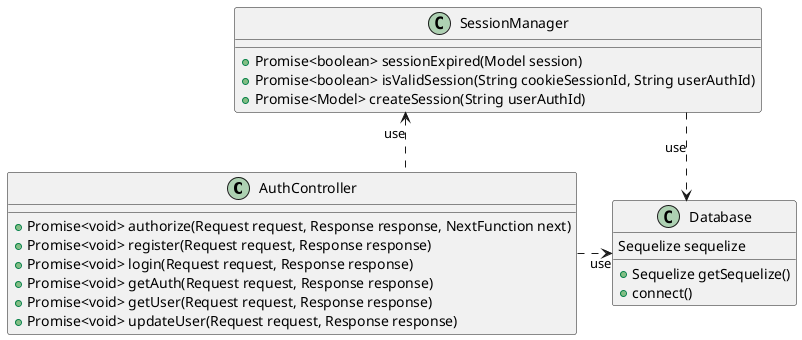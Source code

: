 @startuml Authorization Control Class Diagram
skinparam linetype ortho

class AuthController {
    + Promise<void> authorize(Request request, Response response, NextFunction next)
    + Promise<void> register(Request request, Response response)
    + Promise<void> login(Request request, Response response)
    + Promise<void> getAuth(Request request, Response response)
    + Promise<void> getUser(Request request, Response response)
    + Promise<void> updateUser(Request request, Response response)
}

class SessionManager {
    + Promise<boolean> sessionExpired(Model session)
    + Promise<boolean> isValidSession(String cookieSessionId, String userAuthId)
    + Promise<Model> createSession(String userAuthId)
}

class Database {
    Sequelize sequelize

    + Sequelize getSequelize()
    + connect()
}

AuthController .u.> SessionManager : use
AuthController .r.> Database : use
SessionManager ..> Database : use

@enduml